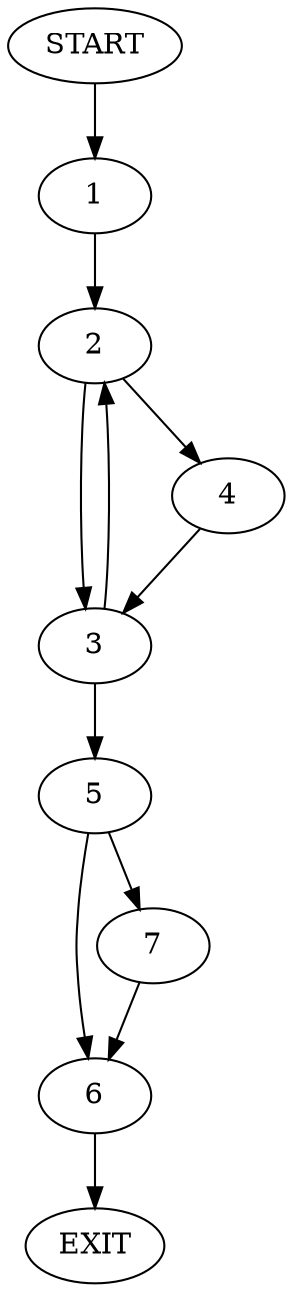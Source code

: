 digraph {
0 [label="START"]
8 [label="EXIT"]
0 -> 1
1 -> 2
2 -> 3
2 -> 4
3 -> 5
3 -> 2
4 -> 3
5 -> 6
5 -> 7
6 -> 8
7 -> 6
}
